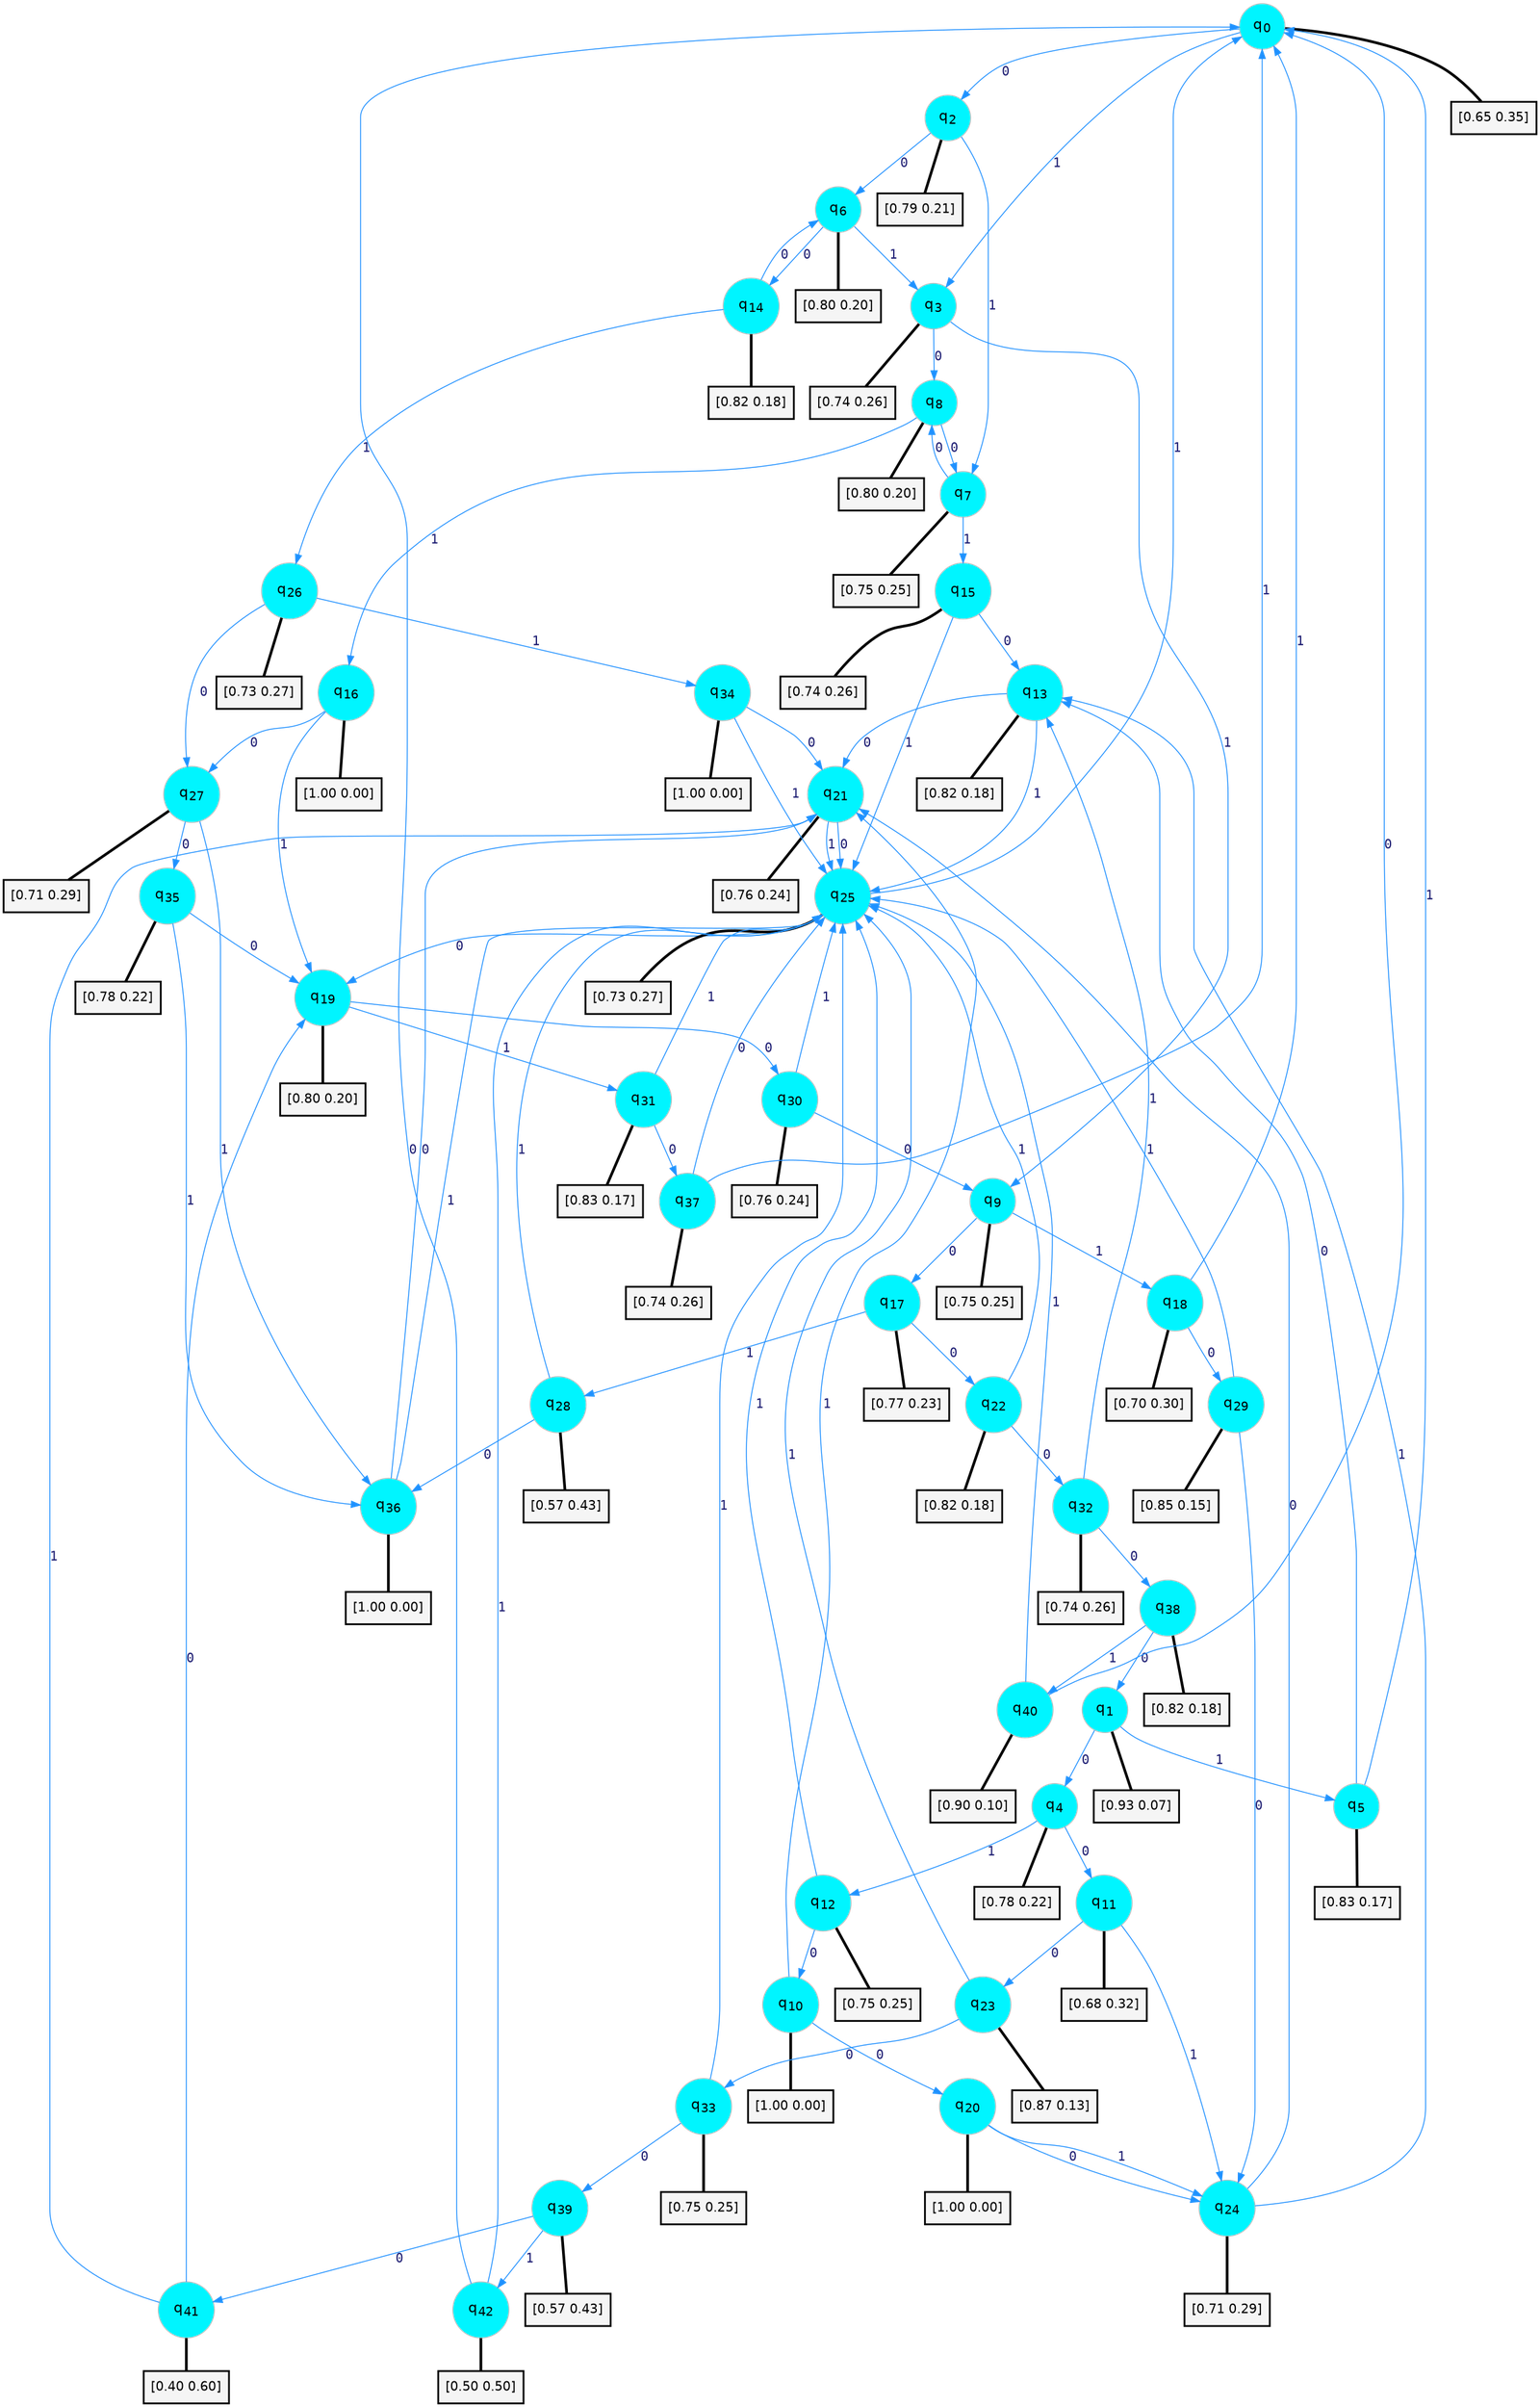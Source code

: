 digraph G {
graph [
bgcolor=transparent, dpi=300, rankdir=TD, size="40,25"];
node [
color=gray, fillcolor=turquoise1, fontcolor=black, fontname=Helvetica, fontsize=16, fontweight=bold, shape=circle, style=filled];
edge [
arrowsize=1, color=dodgerblue1, fontcolor=midnightblue, fontname=courier, fontweight=bold, penwidth=1, style=solid, weight=20];
0[label=<q<SUB>0</SUB>>];
1[label=<q<SUB>1</SUB>>];
2[label=<q<SUB>2</SUB>>];
3[label=<q<SUB>3</SUB>>];
4[label=<q<SUB>4</SUB>>];
5[label=<q<SUB>5</SUB>>];
6[label=<q<SUB>6</SUB>>];
7[label=<q<SUB>7</SUB>>];
8[label=<q<SUB>8</SUB>>];
9[label=<q<SUB>9</SUB>>];
10[label=<q<SUB>10</SUB>>];
11[label=<q<SUB>11</SUB>>];
12[label=<q<SUB>12</SUB>>];
13[label=<q<SUB>13</SUB>>];
14[label=<q<SUB>14</SUB>>];
15[label=<q<SUB>15</SUB>>];
16[label=<q<SUB>16</SUB>>];
17[label=<q<SUB>17</SUB>>];
18[label=<q<SUB>18</SUB>>];
19[label=<q<SUB>19</SUB>>];
20[label=<q<SUB>20</SUB>>];
21[label=<q<SUB>21</SUB>>];
22[label=<q<SUB>22</SUB>>];
23[label=<q<SUB>23</SUB>>];
24[label=<q<SUB>24</SUB>>];
25[label=<q<SUB>25</SUB>>];
26[label=<q<SUB>26</SUB>>];
27[label=<q<SUB>27</SUB>>];
28[label=<q<SUB>28</SUB>>];
29[label=<q<SUB>29</SUB>>];
30[label=<q<SUB>30</SUB>>];
31[label=<q<SUB>31</SUB>>];
32[label=<q<SUB>32</SUB>>];
33[label=<q<SUB>33</SUB>>];
34[label=<q<SUB>34</SUB>>];
35[label=<q<SUB>35</SUB>>];
36[label=<q<SUB>36</SUB>>];
37[label=<q<SUB>37</SUB>>];
38[label=<q<SUB>38</SUB>>];
39[label=<q<SUB>39</SUB>>];
40[label=<q<SUB>40</SUB>>];
41[label=<q<SUB>41</SUB>>];
42[label=<q<SUB>42</SUB>>];
43[label="[0.65 0.35]", shape=box,fontcolor=black, fontname=Helvetica, fontsize=14, penwidth=2, fillcolor=whitesmoke,color=black];
44[label="[0.93 0.07]", shape=box,fontcolor=black, fontname=Helvetica, fontsize=14, penwidth=2, fillcolor=whitesmoke,color=black];
45[label="[0.79 0.21]", shape=box,fontcolor=black, fontname=Helvetica, fontsize=14, penwidth=2, fillcolor=whitesmoke,color=black];
46[label="[0.74 0.26]", shape=box,fontcolor=black, fontname=Helvetica, fontsize=14, penwidth=2, fillcolor=whitesmoke,color=black];
47[label="[0.78 0.22]", shape=box,fontcolor=black, fontname=Helvetica, fontsize=14, penwidth=2, fillcolor=whitesmoke,color=black];
48[label="[0.83 0.17]", shape=box,fontcolor=black, fontname=Helvetica, fontsize=14, penwidth=2, fillcolor=whitesmoke,color=black];
49[label="[0.80 0.20]", shape=box,fontcolor=black, fontname=Helvetica, fontsize=14, penwidth=2, fillcolor=whitesmoke,color=black];
50[label="[0.75 0.25]", shape=box,fontcolor=black, fontname=Helvetica, fontsize=14, penwidth=2, fillcolor=whitesmoke,color=black];
51[label="[0.80 0.20]", shape=box,fontcolor=black, fontname=Helvetica, fontsize=14, penwidth=2, fillcolor=whitesmoke,color=black];
52[label="[0.75 0.25]", shape=box,fontcolor=black, fontname=Helvetica, fontsize=14, penwidth=2, fillcolor=whitesmoke,color=black];
53[label="[1.00 0.00]", shape=box,fontcolor=black, fontname=Helvetica, fontsize=14, penwidth=2, fillcolor=whitesmoke,color=black];
54[label="[0.68 0.32]", shape=box,fontcolor=black, fontname=Helvetica, fontsize=14, penwidth=2, fillcolor=whitesmoke,color=black];
55[label="[0.75 0.25]", shape=box,fontcolor=black, fontname=Helvetica, fontsize=14, penwidth=2, fillcolor=whitesmoke,color=black];
56[label="[0.82 0.18]", shape=box,fontcolor=black, fontname=Helvetica, fontsize=14, penwidth=2, fillcolor=whitesmoke,color=black];
57[label="[0.82 0.18]", shape=box,fontcolor=black, fontname=Helvetica, fontsize=14, penwidth=2, fillcolor=whitesmoke,color=black];
58[label="[0.74 0.26]", shape=box,fontcolor=black, fontname=Helvetica, fontsize=14, penwidth=2, fillcolor=whitesmoke,color=black];
59[label="[1.00 0.00]", shape=box,fontcolor=black, fontname=Helvetica, fontsize=14, penwidth=2, fillcolor=whitesmoke,color=black];
60[label="[0.77 0.23]", shape=box,fontcolor=black, fontname=Helvetica, fontsize=14, penwidth=2, fillcolor=whitesmoke,color=black];
61[label="[0.70 0.30]", shape=box,fontcolor=black, fontname=Helvetica, fontsize=14, penwidth=2, fillcolor=whitesmoke,color=black];
62[label="[0.80 0.20]", shape=box,fontcolor=black, fontname=Helvetica, fontsize=14, penwidth=2, fillcolor=whitesmoke,color=black];
63[label="[1.00 0.00]", shape=box,fontcolor=black, fontname=Helvetica, fontsize=14, penwidth=2, fillcolor=whitesmoke,color=black];
64[label="[0.76 0.24]", shape=box,fontcolor=black, fontname=Helvetica, fontsize=14, penwidth=2, fillcolor=whitesmoke,color=black];
65[label="[0.82 0.18]", shape=box,fontcolor=black, fontname=Helvetica, fontsize=14, penwidth=2, fillcolor=whitesmoke,color=black];
66[label="[0.87 0.13]", shape=box,fontcolor=black, fontname=Helvetica, fontsize=14, penwidth=2, fillcolor=whitesmoke,color=black];
67[label="[0.71 0.29]", shape=box,fontcolor=black, fontname=Helvetica, fontsize=14, penwidth=2, fillcolor=whitesmoke,color=black];
68[label="[0.73 0.27]", shape=box,fontcolor=black, fontname=Helvetica, fontsize=14, penwidth=2, fillcolor=whitesmoke,color=black];
69[label="[0.73 0.27]", shape=box,fontcolor=black, fontname=Helvetica, fontsize=14, penwidth=2, fillcolor=whitesmoke,color=black];
70[label="[0.71 0.29]", shape=box,fontcolor=black, fontname=Helvetica, fontsize=14, penwidth=2, fillcolor=whitesmoke,color=black];
71[label="[0.57 0.43]", shape=box,fontcolor=black, fontname=Helvetica, fontsize=14, penwidth=2, fillcolor=whitesmoke,color=black];
72[label="[0.85 0.15]", shape=box,fontcolor=black, fontname=Helvetica, fontsize=14, penwidth=2, fillcolor=whitesmoke,color=black];
73[label="[0.76 0.24]", shape=box,fontcolor=black, fontname=Helvetica, fontsize=14, penwidth=2, fillcolor=whitesmoke,color=black];
74[label="[0.83 0.17]", shape=box,fontcolor=black, fontname=Helvetica, fontsize=14, penwidth=2, fillcolor=whitesmoke,color=black];
75[label="[0.74 0.26]", shape=box,fontcolor=black, fontname=Helvetica, fontsize=14, penwidth=2, fillcolor=whitesmoke,color=black];
76[label="[0.75 0.25]", shape=box,fontcolor=black, fontname=Helvetica, fontsize=14, penwidth=2, fillcolor=whitesmoke,color=black];
77[label="[1.00 0.00]", shape=box,fontcolor=black, fontname=Helvetica, fontsize=14, penwidth=2, fillcolor=whitesmoke,color=black];
78[label="[0.78 0.22]", shape=box,fontcolor=black, fontname=Helvetica, fontsize=14, penwidth=2, fillcolor=whitesmoke,color=black];
79[label="[1.00 0.00]", shape=box,fontcolor=black, fontname=Helvetica, fontsize=14, penwidth=2, fillcolor=whitesmoke,color=black];
80[label="[0.74 0.26]", shape=box,fontcolor=black, fontname=Helvetica, fontsize=14, penwidth=2, fillcolor=whitesmoke,color=black];
81[label="[0.82 0.18]", shape=box,fontcolor=black, fontname=Helvetica, fontsize=14, penwidth=2, fillcolor=whitesmoke,color=black];
82[label="[0.57 0.43]", shape=box,fontcolor=black, fontname=Helvetica, fontsize=14, penwidth=2, fillcolor=whitesmoke,color=black];
83[label="[0.90 0.10]", shape=box,fontcolor=black, fontname=Helvetica, fontsize=14, penwidth=2, fillcolor=whitesmoke,color=black];
84[label="[0.40 0.60]", shape=box,fontcolor=black, fontname=Helvetica, fontsize=14, penwidth=2, fillcolor=whitesmoke,color=black];
85[label="[0.50 0.50]", shape=box,fontcolor=black, fontname=Helvetica, fontsize=14, penwidth=2, fillcolor=whitesmoke,color=black];
0->2 [label=0];
0->3 [label=1];
0->43 [arrowhead=none, penwidth=3,color=black];
1->4 [label=0];
1->5 [label=1];
1->44 [arrowhead=none, penwidth=3,color=black];
2->6 [label=0];
2->7 [label=1];
2->45 [arrowhead=none, penwidth=3,color=black];
3->8 [label=0];
3->9 [label=1];
3->46 [arrowhead=none, penwidth=3,color=black];
4->11 [label=0];
4->12 [label=1];
4->47 [arrowhead=none, penwidth=3,color=black];
5->13 [label=0];
5->0 [label=1];
5->48 [arrowhead=none, penwidth=3,color=black];
6->14 [label=0];
6->3 [label=1];
6->49 [arrowhead=none, penwidth=3,color=black];
7->8 [label=0];
7->15 [label=1];
7->50 [arrowhead=none, penwidth=3,color=black];
8->7 [label=0];
8->16 [label=1];
8->51 [arrowhead=none, penwidth=3,color=black];
9->17 [label=0];
9->18 [label=1];
9->52 [arrowhead=none, penwidth=3,color=black];
10->20 [label=0];
10->21 [label=1];
10->53 [arrowhead=none, penwidth=3,color=black];
11->23 [label=0];
11->24 [label=1];
11->54 [arrowhead=none, penwidth=3,color=black];
12->10 [label=0];
12->25 [label=1];
12->55 [arrowhead=none, penwidth=3,color=black];
13->21 [label=0];
13->25 [label=1];
13->56 [arrowhead=none, penwidth=3,color=black];
14->6 [label=0];
14->26 [label=1];
14->57 [arrowhead=none, penwidth=3,color=black];
15->13 [label=0];
15->25 [label=1];
15->58 [arrowhead=none, penwidth=3,color=black];
16->27 [label=0];
16->19 [label=1];
16->59 [arrowhead=none, penwidth=3,color=black];
17->22 [label=0];
17->28 [label=1];
17->60 [arrowhead=none, penwidth=3,color=black];
18->29 [label=0];
18->0 [label=1];
18->61 [arrowhead=none, penwidth=3,color=black];
19->30 [label=0];
19->31 [label=1];
19->62 [arrowhead=none, penwidth=3,color=black];
20->24 [label=0];
20->24 [label=1];
20->63 [arrowhead=none, penwidth=3,color=black];
21->25 [label=0];
21->25 [label=1];
21->64 [arrowhead=none, penwidth=3,color=black];
22->32 [label=0];
22->25 [label=1];
22->65 [arrowhead=none, penwidth=3,color=black];
23->33 [label=0];
23->25 [label=1];
23->66 [arrowhead=none, penwidth=3,color=black];
24->21 [label=0];
24->13 [label=1];
24->67 [arrowhead=none, penwidth=3,color=black];
25->19 [label=0];
25->0 [label=1];
25->68 [arrowhead=none, penwidth=3,color=black];
26->27 [label=0];
26->34 [label=1];
26->69 [arrowhead=none, penwidth=3,color=black];
27->35 [label=0];
27->36 [label=1];
27->70 [arrowhead=none, penwidth=3,color=black];
28->36 [label=0];
28->25 [label=1];
28->71 [arrowhead=none, penwidth=3,color=black];
29->24 [label=0];
29->25 [label=1];
29->72 [arrowhead=none, penwidth=3,color=black];
30->9 [label=0];
30->25 [label=1];
30->73 [arrowhead=none, penwidth=3,color=black];
31->37 [label=0];
31->25 [label=1];
31->74 [arrowhead=none, penwidth=3,color=black];
32->38 [label=0];
32->13 [label=1];
32->75 [arrowhead=none, penwidth=3,color=black];
33->39 [label=0];
33->25 [label=1];
33->76 [arrowhead=none, penwidth=3,color=black];
34->21 [label=0];
34->25 [label=1];
34->77 [arrowhead=none, penwidth=3,color=black];
35->19 [label=0];
35->36 [label=1];
35->78 [arrowhead=none, penwidth=3,color=black];
36->21 [label=0];
36->25 [label=1];
36->79 [arrowhead=none, penwidth=3,color=black];
37->25 [label=0];
37->0 [label=1];
37->80 [arrowhead=none, penwidth=3,color=black];
38->1 [label=0];
38->40 [label=1];
38->81 [arrowhead=none, penwidth=3,color=black];
39->41 [label=0];
39->42 [label=1];
39->82 [arrowhead=none, penwidth=3,color=black];
40->0 [label=0];
40->25 [label=1];
40->83 [arrowhead=none, penwidth=3,color=black];
41->19 [label=0];
41->21 [label=1];
41->84 [arrowhead=none, penwidth=3,color=black];
42->0 [label=0];
42->25 [label=1];
42->85 [arrowhead=none, penwidth=3,color=black];
}
